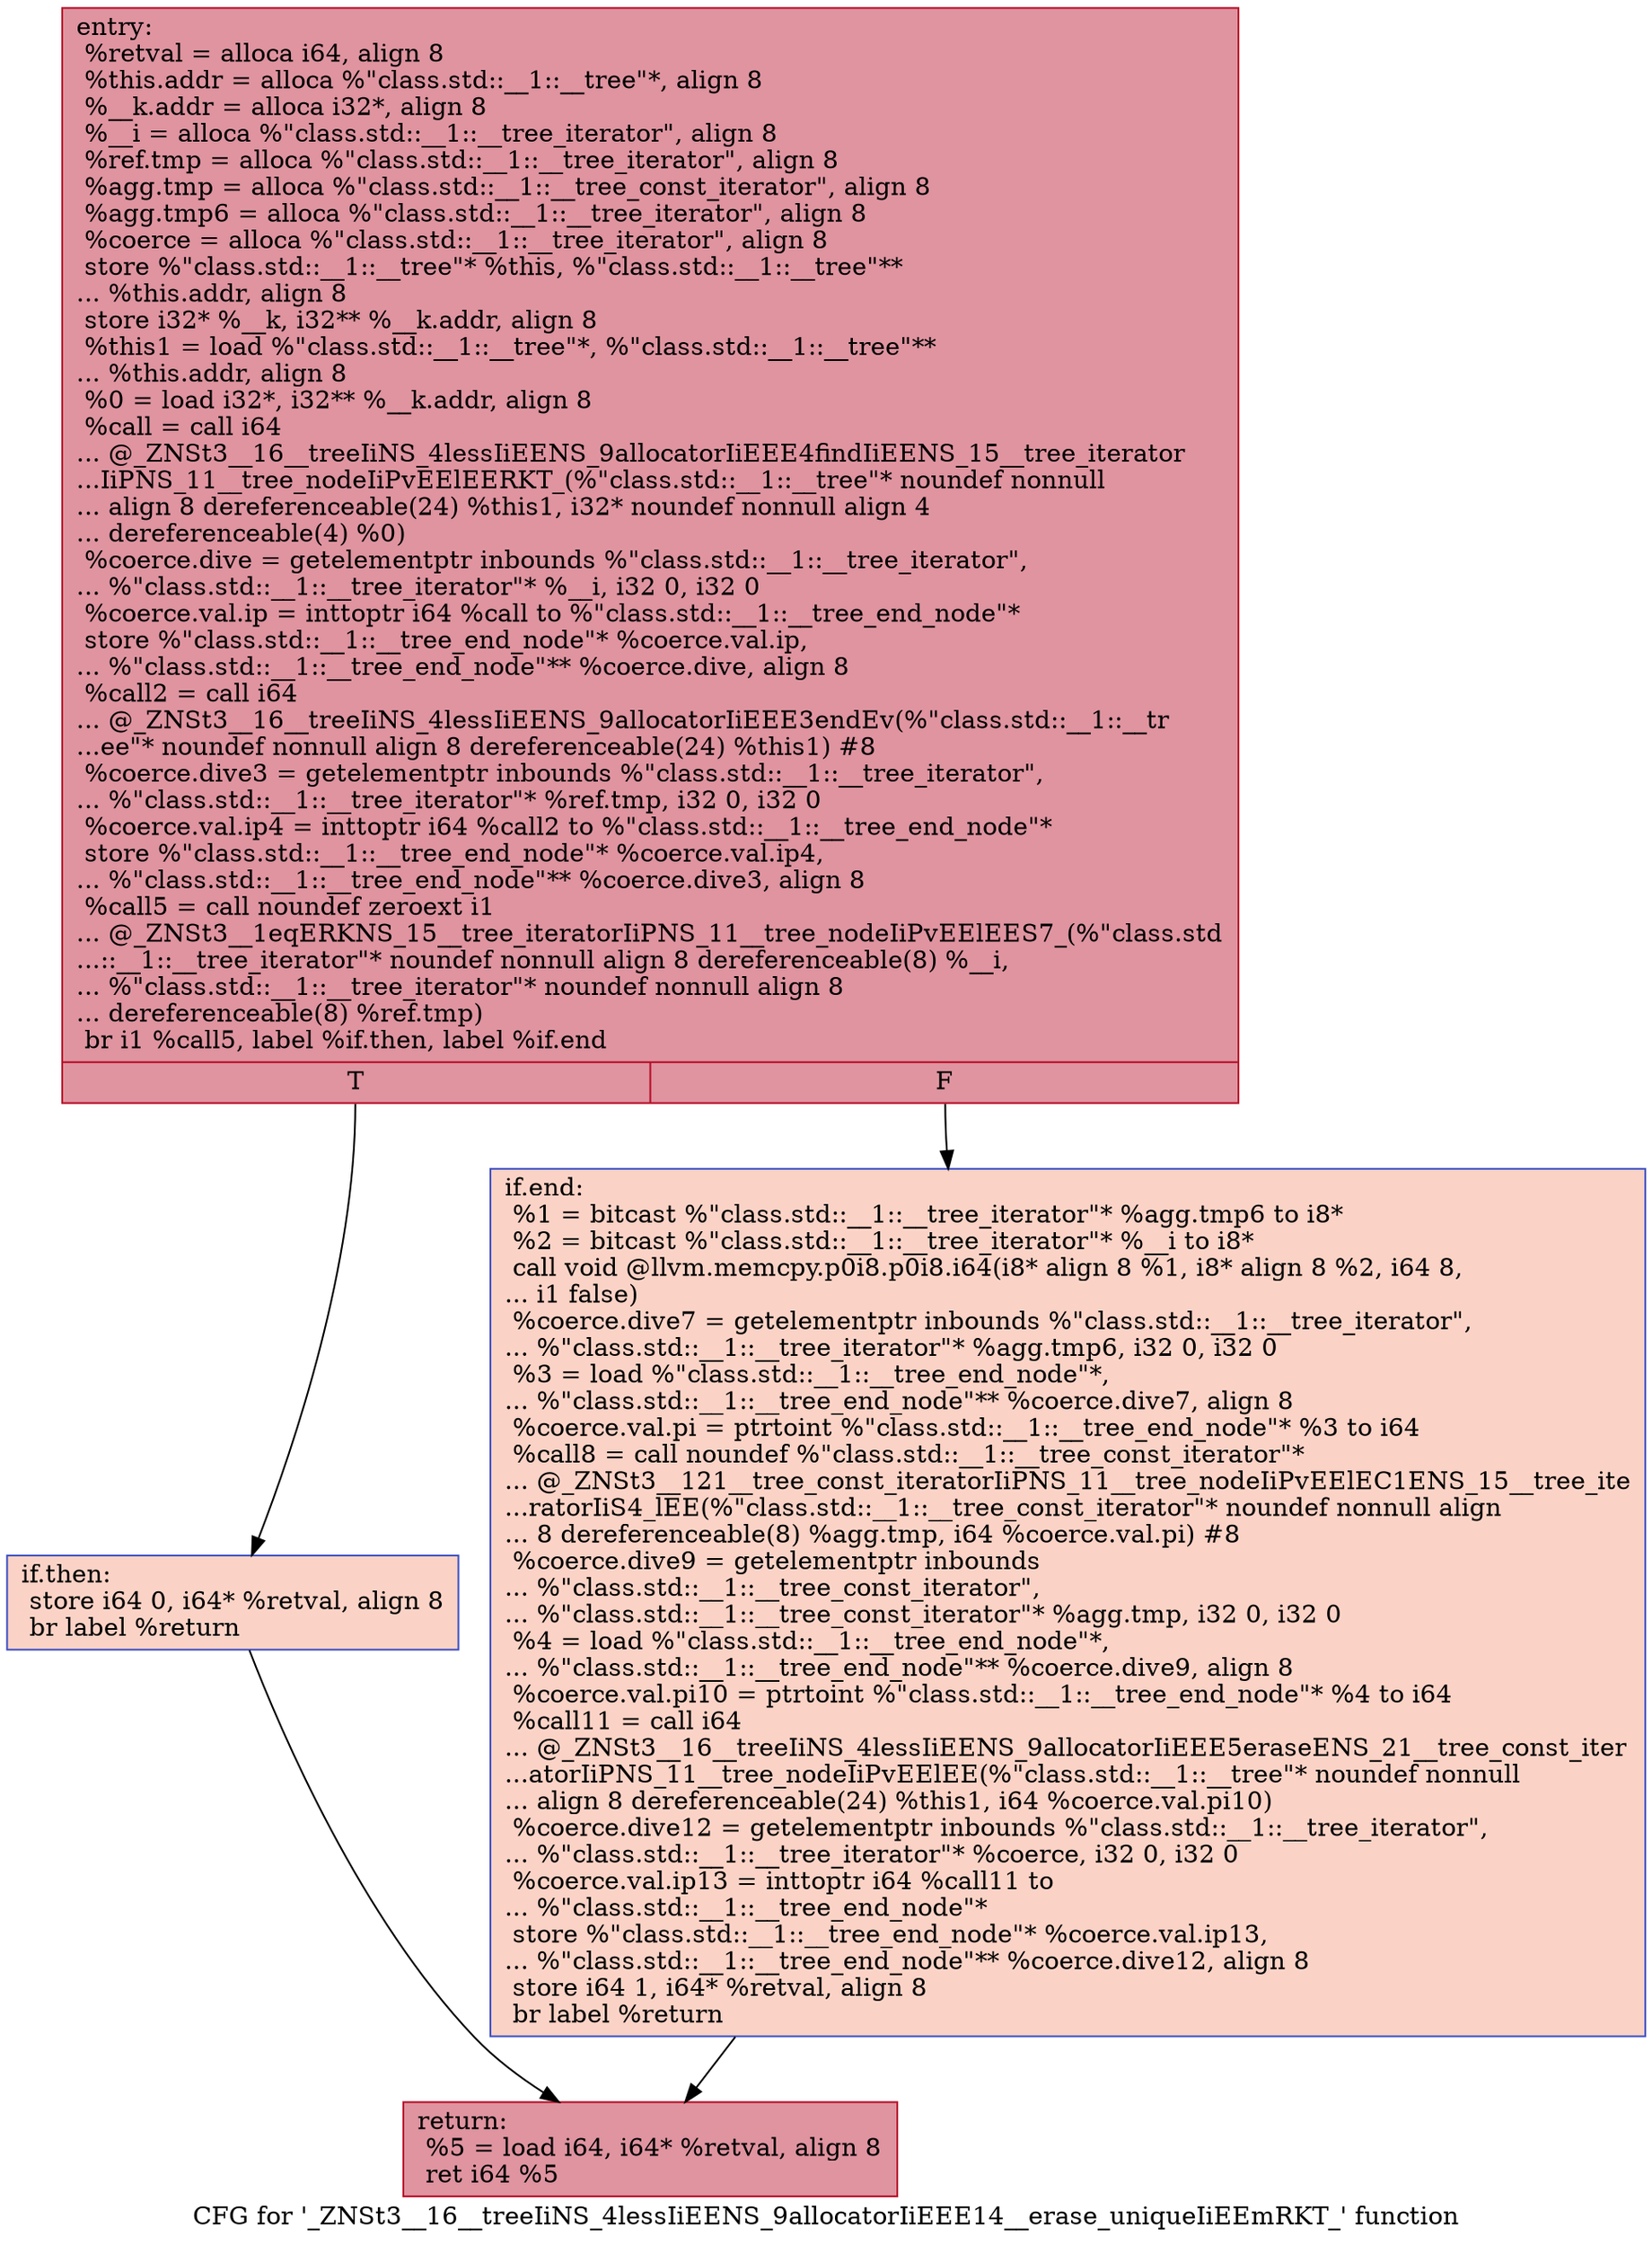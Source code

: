 digraph "CFG for '_ZNSt3__16__treeIiNS_4lessIiEENS_9allocatorIiEEE14__erase_uniqueIiEEmRKT_' function" {
	label="CFG for '_ZNSt3__16__treeIiNS_4lessIiEENS_9allocatorIiEEE14__erase_uniqueIiEEmRKT_' function";

	Node0x600002559400 [shape=record,color="#b70d28ff", style=filled, fillcolor="#b70d2870",label="{entry:\l  %retval = alloca i64, align 8\l  %this.addr = alloca %\"class.std::__1::__tree\"*, align 8\l  %__k.addr = alloca i32*, align 8\l  %__i = alloca %\"class.std::__1::__tree_iterator\", align 8\l  %ref.tmp = alloca %\"class.std::__1::__tree_iterator\", align 8\l  %agg.tmp = alloca %\"class.std::__1::__tree_const_iterator\", align 8\l  %agg.tmp6 = alloca %\"class.std::__1::__tree_iterator\", align 8\l  %coerce = alloca %\"class.std::__1::__tree_iterator\", align 8\l  store %\"class.std::__1::__tree\"* %this, %\"class.std::__1::__tree\"**\l... %this.addr, align 8\l  store i32* %__k, i32** %__k.addr, align 8\l  %this1 = load %\"class.std::__1::__tree\"*, %\"class.std::__1::__tree\"**\l... %this.addr, align 8\l  %0 = load i32*, i32** %__k.addr, align 8\l  %call = call i64\l... @_ZNSt3__16__treeIiNS_4lessIiEENS_9allocatorIiEEE4findIiEENS_15__tree_iterator\l...IiPNS_11__tree_nodeIiPvEElEERKT_(%\"class.std::__1::__tree\"* noundef nonnull\l... align 8 dereferenceable(24) %this1, i32* noundef nonnull align 4\l... dereferenceable(4) %0)\l  %coerce.dive = getelementptr inbounds %\"class.std::__1::__tree_iterator\",\l... %\"class.std::__1::__tree_iterator\"* %__i, i32 0, i32 0\l  %coerce.val.ip = inttoptr i64 %call to %\"class.std::__1::__tree_end_node\"*\l  store %\"class.std::__1::__tree_end_node\"* %coerce.val.ip,\l... %\"class.std::__1::__tree_end_node\"** %coerce.dive, align 8\l  %call2 = call i64\l... @_ZNSt3__16__treeIiNS_4lessIiEENS_9allocatorIiEEE3endEv(%\"class.std::__1::__tr\l...ee\"* noundef nonnull align 8 dereferenceable(24) %this1) #8\l  %coerce.dive3 = getelementptr inbounds %\"class.std::__1::__tree_iterator\",\l... %\"class.std::__1::__tree_iterator\"* %ref.tmp, i32 0, i32 0\l  %coerce.val.ip4 = inttoptr i64 %call2 to %\"class.std::__1::__tree_end_node\"*\l  store %\"class.std::__1::__tree_end_node\"* %coerce.val.ip4,\l... %\"class.std::__1::__tree_end_node\"** %coerce.dive3, align 8\l  %call5 = call noundef zeroext i1\l... @_ZNSt3__1eqERKNS_15__tree_iteratorIiPNS_11__tree_nodeIiPvEElEES7_(%\"class.std\l...::__1::__tree_iterator\"* noundef nonnull align 8 dereferenceable(8) %__i,\l... %\"class.std::__1::__tree_iterator\"* noundef nonnull align 8\l... dereferenceable(8) %ref.tmp)\l  br i1 %call5, label %if.then, label %if.end\l|{<s0>T|<s1>F}}"];
	Node0x600002559400:s0 -> Node0x600002559500;
	Node0x600002559400:s1 -> Node0x600002559540;
	Node0x600002559500 [shape=record,color="#3d50c3ff", style=filled, fillcolor="#f59c7d70",label="{if.then:                                          \l  store i64 0, i64* %retval, align 8\l  br label %return\l}"];
	Node0x600002559500 -> Node0x600002559580;
	Node0x600002559540 [shape=record,color="#3d50c3ff", style=filled, fillcolor="#f59c7d70",label="{if.end:                                           \l  %1 = bitcast %\"class.std::__1::__tree_iterator\"* %agg.tmp6 to i8*\l  %2 = bitcast %\"class.std::__1::__tree_iterator\"* %__i to i8*\l  call void @llvm.memcpy.p0i8.p0i8.i64(i8* align 8 %1, i8* align 8 %2, i64 8,\l... i1 false)\l  %coerce.dive7 = getelementptr inbounds %\"class.std::__1::__tree_iterator\",\l... %\"class.std::__1::__tree_iterator\"* %agg.tmp6, i32 0, i32 0\l  %3 = load %\"class.std::__1::__tree_end_node\"*,\l... %\"class.std::__1::__tree_end_node\"** %coerce.dive7, align 8\l  %coerce.val.pi = ptrtoint %\"class.std::__1::__tree_end_node\"* %3 to i64\l  %call8 = call noundef %\"class.std::__1::__tree_const_iterator\"*\l... @_ZNSt3__121__tree_const_iteratorIiPNS_11__tree_nodeIiPvEElEC1ENS_15__tree_ite\l...ratorIiS4_lEE(%\"class.std::__1::__tree_const_iterator\"* noundef nonnull align\l... 8 dereferenceable(8) %agg.tmp, i64 %coerce.val.pi) #8\l  %coerce.dive9 = getelementptr inbounds\l... %\"class.std::__1::__tree_const_iterator\",\l... %\"class.std::__1::__tree_const_iterator\"* %agg.tmp, i32 0, i32 0\l  %4 = load %\"class.std::__1::__tree_end_node\"*,\l... %\"class.std::__1::__tree_end_node\"** %coerce.dive9, align 8\l  %coerce.val.pi10 = ptrtoint %\"class.std::__1::__tree_end_node\"* %4 to i64\l  %call11 = call i64\l... @_ZNSt3__16__treeIiNS_4lessIiEENS_9allocatorIiEEE5eraseENS_21__tree_const_iter\l...atorIiPNS_11__tree_nodeIiPvEElEE(%\"class.std::__1::__tree\"* noundef nonnull\l... align 8 dereferenceable(24) %this1, i64 %coerce.val.pi10)\l  %coerce.dive12 = getelementptr inbounds %\"class.std::__1::__tree_iterator\",\l... %\"class.std::__1::__tree_iterator\"* %coerce, i32 0, i32 0\l  %coerce.val.ip13 = inttoptr i64 %call11 to\l... %\"class.std::__1::__tree_end_node\"*\l  store %\"class.std::__1::__tree_end_node\"* %coerce.val.ip13,\l... %\"class.std::__1::__tree_end_node\"** %coerce.dive12, align 8\l  store i64 1, i64* %retval, align 8\l  br label %return\l}"];
	Node0x600002559540 -> Node0x600002559580;
	Node0x600002559580 [shape=record,color="#b70d28ff", style=filled, fillcolor="#b70d2870",label="{return:                                           \l  %5 = load i64, i64* %retval, align 8\l  ret i64 %5\l}"];
}
